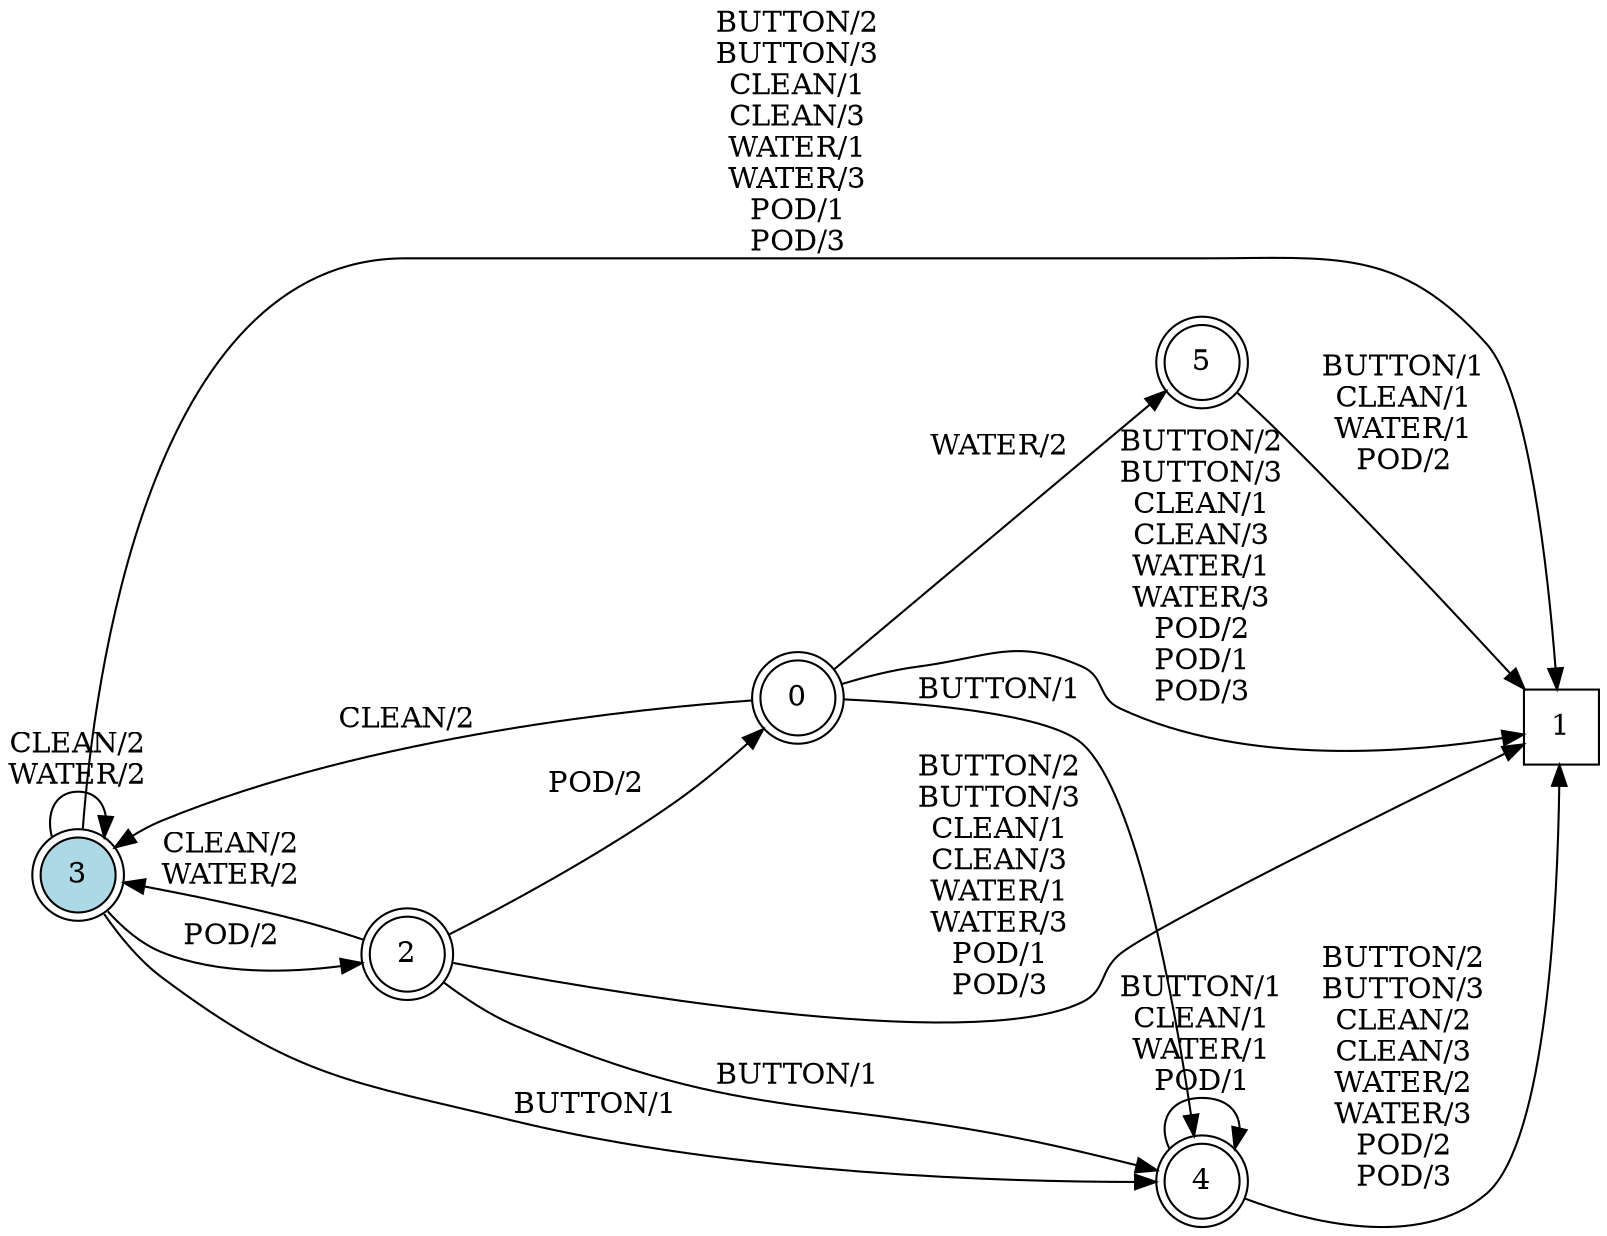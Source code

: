 digraph G {
  rankdir=LR;
  node [shape=circle, style=filled, fillcolor=white];
  "3" [isInitial=True, fillcolor=lightblue, shape=doublecircle];
  "0" [shape=doublecircle];
  "1" [shape=square];
  "2" [shape=doublecircle];
  "4" [shape=doublecircle];
  "5" [shape=doublecircle];
  "3" -> "1" [label="BUTTON/2\nBUTTON/3\nCLEAN/1\nCLEAN/3\nWATER/1\nWATER/3\nPOD/1\nPOD/3"];
  "3" -> "4" [label="BUTTON/1"];
  "3" -> "3" [label="CLEAN/2\nWATER/2"];
  "3" -> "2" [label="POD/2"];
  "0" -> "1" [label="BUTTON/2\nBUTTON/3\nCLEAN/1\nCLEAN/3\nWATER/1\nWATER/3\nPOD/2\nPOD/1\nPOD/3"];
  "0" -> "4" [label="BUTTON/1"];
  "0" -> "3" [label="CLEAN/2"];
  "0" -> "5" [label="WATER/2"];
  "2" -> "1" [label="BUTTON/2\nBUTTON/3\nCLEAN/1\nCLEAN/3\nWATER/1\nWATER/3\nPOD/1\nPOD/3"];
  "2" -> "4" [label="BUTTON/1"];
  "2" -> "3" [label="CLEAN/2\nWATER/2"];
  "2" -> "0" [label="POD/2"];
  "4" -> "1" [label="BUTTON/2\nBUTTON/3\nCLEAN/2\nCLEAN/3\nWATER/2\nWATER/3\nPOD/2\nPOD/3"];
  "4" -> "4" [label="BUTTON/1\nCLEAN/1\nWATER/1\nPOD/1"];
  "5" -> "1" [label="BUTTON/1\nCLEAN/1\nWATER/1\nPOD/2"];
}
